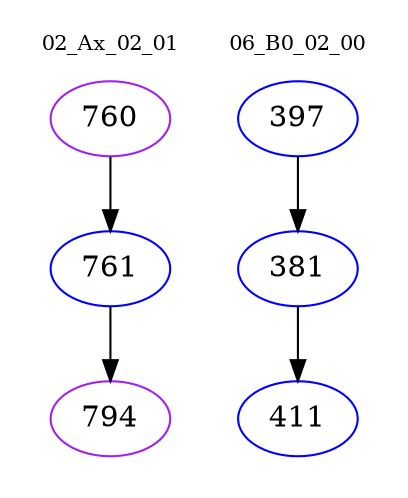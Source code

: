 digraph{
subgraph cluster_0 {
color = white
label = "02_Ax_02_01";
fontsize=10;
T0_760 [label="760", color="purple"]
T0_760 -> T0_761 [color="black"]
T0_761 [label="761", color="blue"]
T0_761 -> T0_794 [color="black"]
T0_794 [label="794", color="purple"]
}
subgraph cluster_1 {
color = white
label = "06_B0_02_00";
fontsize=10;
T1_397 [label="397", color="blue"]
T1_397 -> T1_381 [color="black"]
T1_381 [label="381", color="blue"]
T1_381 -> T1_411 [color="black"]
T1_411 [label="411", color="blue"]
}
}
